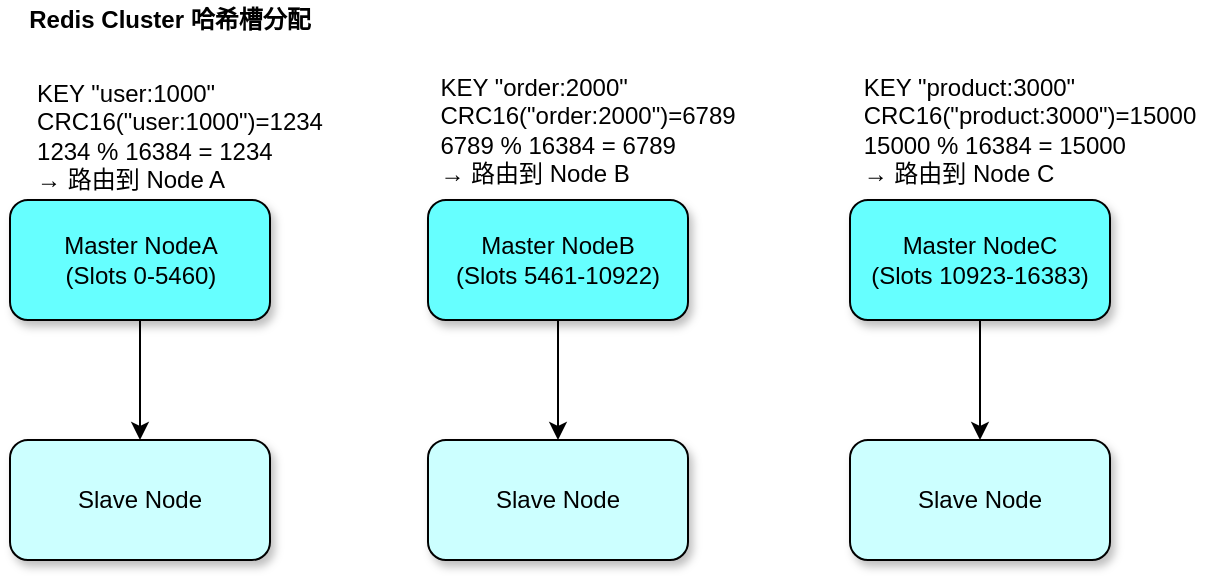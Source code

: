 <mxfile version="28.0.6">
  <diagram name="第 1 页" id="CfYoRQMPmK59GB7jdFsn">
    <mxGraphModel dx="854" dy="373" grid="1" gridSize="10" guides="1" tooltips="1" connect="1" arrows="1" fold="1" page="1" pageScale="1" pageWidth="827" pageHeight="1169" math="0" shadow="0">
      <root>
        <mxCell id="0" />
        <mxCell id="1" parent="0" />
        <mxCell id="GxxsYYWA1YiQxPub7qs1-18" value="&lt;b&gt;Redis Cluster 哈希槽分配&lt;/b&gt;" style="text;strokeColor=none;align=center;fillColor=none;html=1;verticalAlign=middle;whiteSpace=wrap;rounded=0;" parent="1" vertex="1">
          <mxGeometry x="145" y="100" width="150" height="20" as="geometry" />
        </mxCell>
        <mxCell id="GxxsYYWA1YiQxPub7qs1-22" value="&lt;div style=&quot;text-align: left;&quot;&gt;&lt;span style=&quot;background-color: transparent;&quot;&gt;KEY &quot;user:1000&quot;&lt;/span&gt;&lt;/div&gt;&lt;div style=&quot;text-align: left;&quot;&gt;&lt;span style=&quot;background-color: transparent;&quot;&gt;CRC16(&quot;user:1000&quot;)=1234&lt;/span&gt;&lt;/div&gt;&lt;div style=&quot;text-align: left;&quot;&gt;&lt;span style=&quot;background-color: transparent;&quot;&gt;1234 % 16384 = 1234&lt;/span&gt;&lt;/div&gt;&lt;div style=&quot;text-align: left;&quot;&gt;&lt;span style=&quot;background-color: transparent;&quot;&gt;→ 路由到 Node A&lt;/span&gt;&lt;/div&gt;" style="text;strokeColor=none;align=center;fillColor=none;html=1;verticalAlign=middle;whiteSpace=wrap;rounded=0;" parent="1" vertex="1">
          <mxGeometry x="145" y="140" width="160" height="55" as="geometry" />
        </mxCell>
        <mxCell id="GxxsYYWA1YiQxPub7qs1-23" value="&lt;div style=&quot;text-align: left;&quot;&gt;&lt;span style=&quot;background-color: transparent;&quot;&gt;KEY &quot;order:2000&quot;&lt;/span&gt;&lt;/div&gt;&lt;div&gt;&lt;div style=&quot;text-align: left;&quot;&gt;&lt;span style=&quot;background-color: transparent;&quot;&gt;CRC16(&quot;order:2000&quot;)=6789&lt;/span&gt;&lt;/div&gt;&lt;div style=&quot;text-align: left;&quot;&gt;&lt;span style=&quot;background-color: transparent;&quot;&gt;6789 % 16384 = 6789&lt;/span&gt;&lt;/div&gt;&lt;div style=&quot;text-align: left;&quot;&gt;&lt;span style=&quot;background-color: transparent;&quot;&gt;→ 路由到 Node B&lt;/span&gt;&lt;/div&gt;&lt;/div&gt;" style="text;strokeColor=none;align=center;fillColor=none;html=1;verticalAlign=middle;whiteSpace=wrap;rounded=0;" parent="1" vertex="1">
          <mxGeometry x="349" y="135" width="160" height="60" as="geometry" />
        </mxCell>
        <mxCell id="GxxsYYWA1YiQxPub7qs1-24" value="&lt;div style=&quot;text-align: left;&quot;&gt;&lt;span style=&quot;background-color: transparent;&quot;&gt;KEY &quot;product:3000&quot;&lt;/span&gt;&lt;/div&gt;&lt;div&gt;&lt;div style=&quot;text-align: left;&quot;&gt;&lt;span style=&quot;background-color: transparent;&quot;&gt;CRC16(&quot;product:3000&quot;)=15000&lt;/span&gt;&lt;/div&gt;&lt;div style=&quot;text-align: left;&quot;&gt;&lt;span style=&quot;background-color: transparent;&quot;&gt;15000 % 16384 = 15000&lt;/span&gt;&lt;/div&gt;&lt;div style=&quot;text-align: left;&quot;&gt;&lt;span style=&quot;background-color: transparent;&quot;&gt;→ 路由到 Node C&lt;/span&gt;&lt;/div&gt;&lt;/div&gt;" style="text;strokeColor=none;align=center;fillColor=none;html=1;verticalAlign=middle;whiteSpace=wrap;rounded=0;" parent="1" vertex="1">
          <mxGeometry x="560" y="135" width="180" height="60" as="geometry" />
        </mxCell>
        <mxCell id="EdYVw8JxPQ8l5NFYAC7c-12" value="" style="group" vertex="1" connectable="0" parent="1">
          <mxGeometry x="140" y="200" width="130" height="180" as="geometry" />
        </mxCell>
        <mxCell id="EdYVw8JxPQ8l5NFYAC7c-7" style="edgeStyle=orthogonalEdgeStyle;rounded=0;orthogonalLoop=1;jettySize=auto;html=1;exitX=0.5;exitY=1;exitDx=0;exitDy=0;entryX=0.5;entryY=0;entryDx=0;entryDy=0;" edge="1" parent="EdYVw8JxPQ8l5NFYAC7c-12" source="GxxsYYWA1YiQxPub7qs1-13" target="EdYVw8JxPQ8l5NFYAC7c-1">
          <mxGeometry relative="1" as="geometry" />
        </mxCell>
        <mxCell id="GxxsYYWA1YiQxPub7qs1-13" value="" style="rounded=1;whiteSpace=wrap;html=1;fillColor=#66FFFF;shadow=1;" parent="EdYVw8JxPQ8l5NFYAC7c-12" vertex="1">
          <mxGeometry width="130" height="60" as="geometry" />
        </mxCell>
        <mxCell id="GxxsYYWA1YiQxPub7qs1-25" value="Master NodeA&lt;div&gt;(Slots 0-5460)&lt;br&gt;&lt;/div&gt;" style="text;strokeColor=none;align=center;fillColor=none;html=1;verticalAlign=middle;whiteSpace=wrap;rounded=0;" parent="EdYVw8JxPQ8l5NFYAC7c-12" vertex="1">
          <mxGeometry x="22.5" y="15" width="85" height="30" as="geometry" />
        </mxCell>
        <mxCell id="EdYVw8JxPQ8l5NFYAC7c-1" value="Slave Node" style="rounded=1;whiteSpace=wrap;html=1;fillColor=#CCFFFF;shadow=1;" vertex="1" parent="EdYVw8JxPQ8l5NFYAC7c-12">
          <mxGeometry y="120" width="130" height="60" as="geometry" />
        </mxCell>
        <mxCell id="EdYVw8JxPQ8l5NFYAC7c-13" value="" style="group" vertex="1" connectable="0" parent="1">
          <mxGeometry x="349" y="200" width="130" height="180" as="geometry" />
        </mxCell>
        <mxCell id="EdYVw8JxPQ8l5NFYAC7c-8" style="edgeStyle=orthogonalEdgeStyle;rounded=0;orthogonalLoop=1;jettySize=auto;html=1;exitX=0.5;exitY=1;exitDx=0;exitDy=0;entryX=0.5;entryY=0;entryDx=0;entryDy=0;" edge="1" parent="EdYVw8JxPQ8l5NFYAC7c-13" source="GxxsYYWA1YiQxPub7qs1-11" target="EdYVw8JxPQ8l5NFYAC7c-2">
          <mxGeometry relative="1" as="geometry" />
        </mxCell>
        <mxCell id="GxxsYYWA1YiQxPub7qs1-11" value="" style="rounded=1;whiteSpace=wrap;html=1;fillColor=#66FFFF;shadow=1;" parent="EdYVw8JxPQ8l5NFYAC7c-13" vertex="1">
          <mxGeometry width="130" height="60" as="geometry" />
        </mxCell>
        <mxCell id="GxxsYYWA1YiQxPub7qs1-12" value="Master NodeB&lt;div&gt;(Slots 5461-10922)&lt;br&gt;&lt;/div&gt;" style="text;strokeColor=none;align=center;fillColor=none;html=1;verticalAlign=middle;whiteSpace=wrap;rounded=0;" parent="EdYVw8JxPQ8l5NFYAC7c-13" vertex="1">
          <mxGeometry x="10" y="10" width="110" height="40" as="geometry" />
        </mxCell>
        <mxCell id="EdYVw8JxPQ8l5NFYAC7c-2" value="Slave Node" style="rounded=1;whiteSpace=wrap;html=1;fillColor=#CCFFFF;shadow=1;" vertex="1" parent="EdYVw8JxPQ8l5NFYAC7c-13">
          <mxGeometry y="120" width="130" height="60" as="geometry" />
        </mxCell>
        <mxCell id="EdYVw8JxPQ8l5NFYAC7c-14" value="" style="group" vertex="1" connectable="0" parent="1">
          <mxGeometry x="560" y="200" width="130" height="180" as="geometry" />
        </mxCell>
        <mxCell id="EdYVw8JxPQ8l5NFYAC7c-9" style="edgeStyle=orthogonalEdgeStyle;rounded=0;orthogonalLoop=1;jettySize=auto;html=1;exitX=0.5;exitY=1;exitDx=0;exitDy=0;entryX=0.5;entryY=0;entryDx=0;entryDy=0;" edge="1" parent="EdYVw8JxPQ8l5NFYAC7c-14" source="GxxsYYWA1YiQxPub7qs1-8" target="EdYVw8JxPQ8l5NFYAC7c-3">
          <mxGeometry relative="1" as="geometry" />
        </mxCell>
        <mxCell id="GxxsYYWA1YiQxPub7qs1-8" value="" style="rounded=1;whiteSpace=wrap;html=1;fillColor=#66FFFF;shadow=1;" parent="EdYVw8JxPQ8l5NFYAC7c-14" vertex="1">
          <mxGeometry width="130" height="60" as="geometry" />
        </mxCell>
        <mxCell id="GxxsYYWA1YiQxPub7qs1-9" value="Master NodeC&lt;div&gt;(Slots 10923-16383)&lt;br&gt;&lt;/div&gt;" style="text;strokeColor=none;align=center;fillColor=none;html=1;verticalAlign=middle;whiteSpace=wrap;rounded=0;" parent="EdYVw8JxPQ8l5NFYAC7c-14" vertex="1">
          <mxGeometry x="5" y="15" width="120" height="30" as="geometry" />
        </mxCell>
        <mxCell id="EdYVw8JxPQ8l5NFYAC7c-3" value="Slave Node" style="rounded=1;whiteSpace=wrap;html=1;fillColor=#CCFFFF;shadow=1;" vertex="1" parent="EdYVw8JxPQ8l5NFYAC7c-14">
          <mxGeometry y="120" width="130" height="60" as="geometry" />
        </mxCell>
      </root>
    </mxGraphModel>
  </diagram>
</mxfile>
